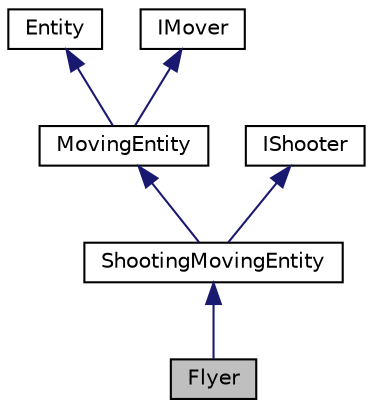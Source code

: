 digraph "Flyer"
{
  edge [fontname="Helvetica",fontsize="10",labelfontname="Helvetica",labelfontsize="10"];
  node [fontname="Helvetica",fontsize="10",shape=record];
  Node1 [label="Flyer",height=0.2,width=0.4,color="black", fillcolor="grey75", style="filled", fontcolor="black"];
  Node2 -> Node1 [dir="back",color="midnightblue",fontsize="10",style="solid",fontname="Helvetica"];
  Node2 [label="ShootingMovingEntity",height=0.2,width=0.4,color="black", fillcolor="white", style="filled",URL="$classShootingMovingEntity.html",tooltip="ShootingMovingEntity class. "];
  Node3 -> Node2 [dir="back",color="midnightblue",fontsize="10",style="solid",fontname="Helvetica"];
  Node3 [label="MovingEntity",height=0.2,width=0.4,color="black", fillcolor="white", style="filled",URL="$classMovingEntity.html",tooltip="MovingEntity class. "];
  Node4 -> Node3 [dir="back",color="midnightblue",fontsize="10",style="solid",fontname="Helvetica"];
  Node4 [label="Entity",height=0.2,width=0.4,color="black", fillcolor="white", style="filled",URL="$classEntity.html"];
  Node5 -> Node3 [dir="back",color="midnightblue",fontsize="10",style="solid",fontname="Helvetica"];
  Node5 [label="IMover",height=0.2,width=0.4,color="black", fillcolor="white", style="filled",URL="$classIMover.html",tooltip="IMover abstract class. "];
  Node6 -> Node2 [dir="back",color="midnightblue",fontsize="10",style="solid",fontname="Helvetica"];
  Node6 [label="IShooter",height=0.2,width=0.4,color="black", fillcolor="white", style="filled",URL="$classIShooter.html",tooltip="IShooter abstract class. "];
}
